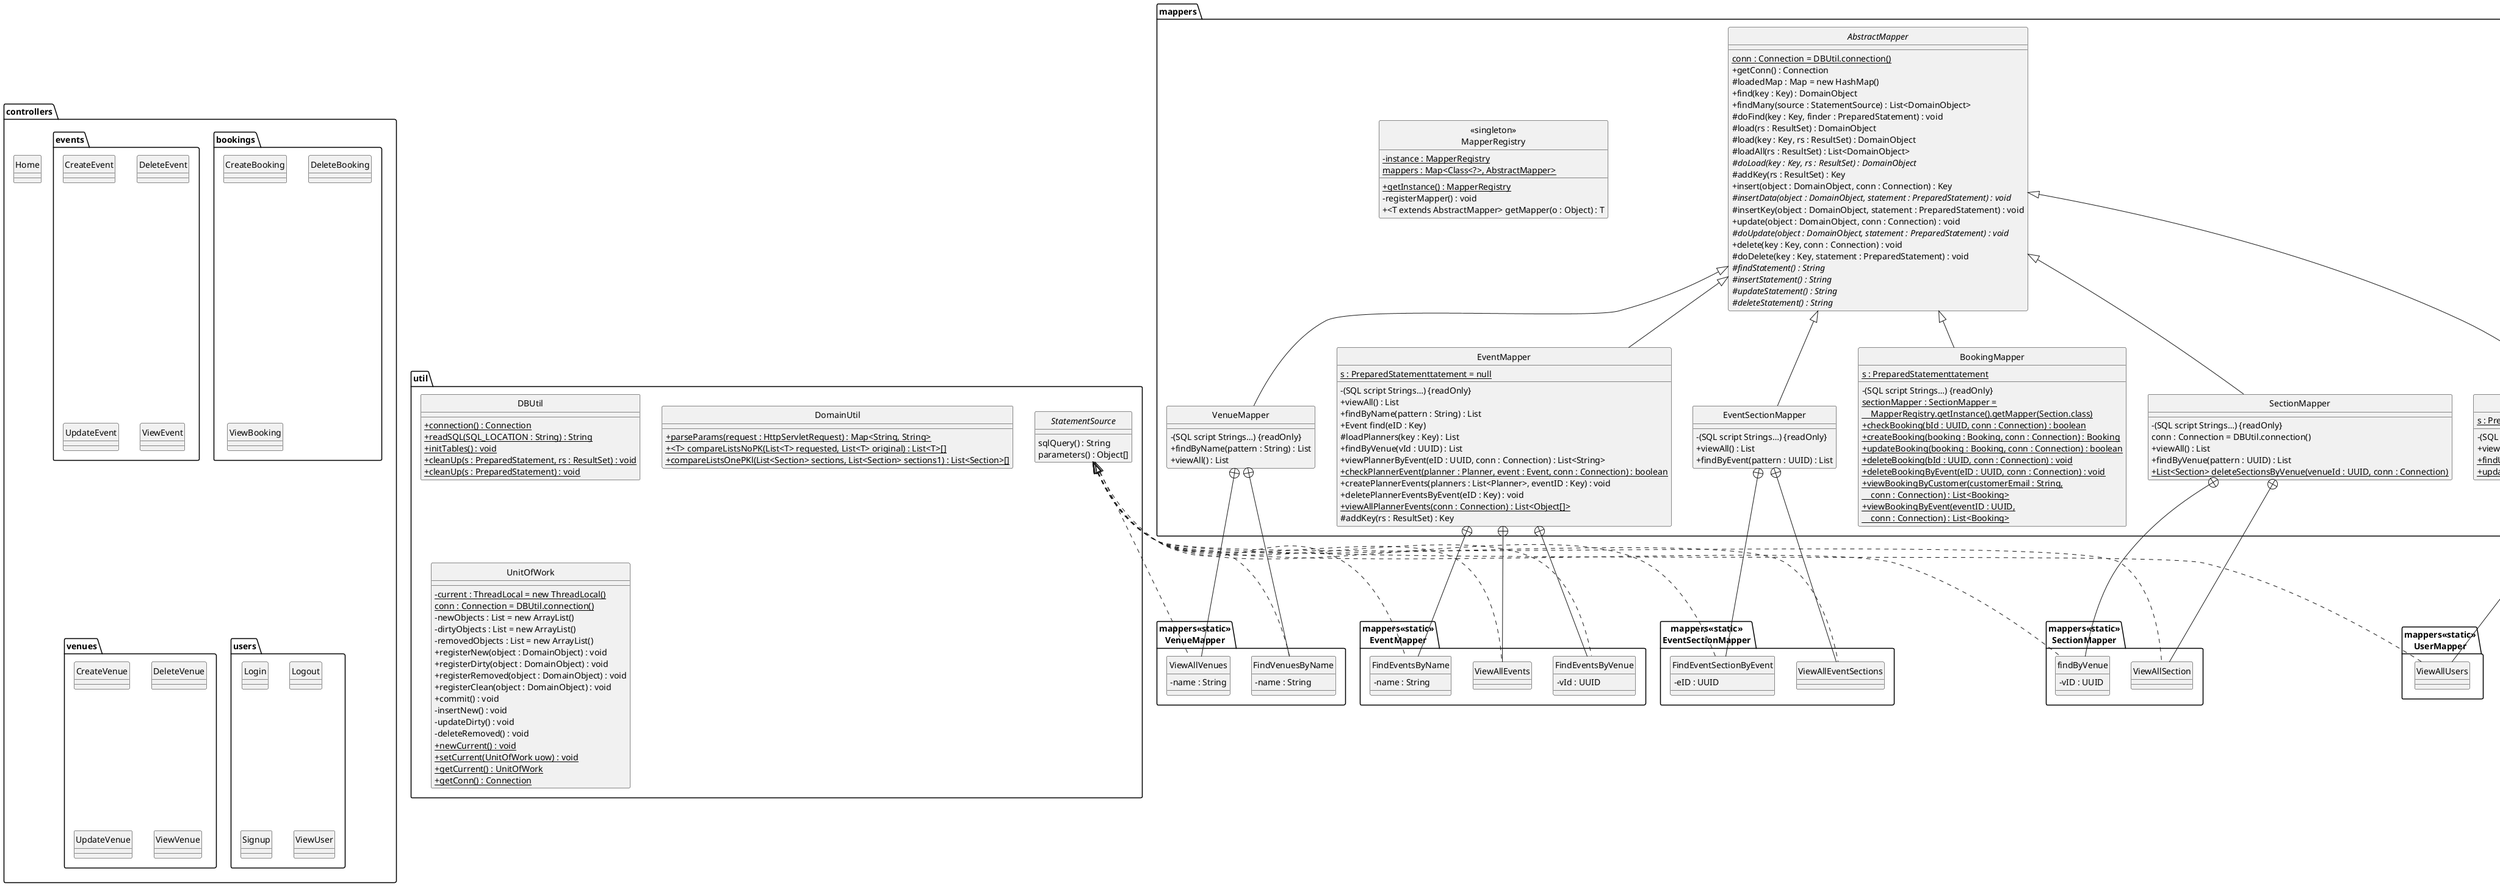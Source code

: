 @startuml
hide circle
skinparam classAttributeIconSize 0

' auth
class auth.JwtTokenUtil {
  - {static} key : Key = Keys.secretKeyFor(SignatureAlgorithm.HS256)
  - {static} EXPIRATION_TIME : long = 3600000
  + {static} generateToken(email : String, role : String) : String
  + {static} getRoleFromToken(token : String) : String
  + {static} getEmailFromToken(token : String) : String
  + {static} validateToken(token : String) : boolean
}
class auth.TokenAuthenticationFilter {
  - HEADER_NAME : String = "Authorization"
  # doFilterInternal(request : HttpServletRequest,\n    response : HttpServletResponse, filterChain : FilterChain) : void
}

' controllers
class controllers.Home {
  ' doGet(request : HttpServletRequest, response : HttpServletResponse) : void
}
class controllers.bookings.CreateBooking {
  ' doGet(request : HttpServletRequest, response : HttpServletResponse) : void
  ' doPost(request : HttpServletRequest, response : HttpServletResponse) : void
}
class controllers.bookings.DeleteBooking {
  ' doGet(request : HttpServletRequest, response : HttpServletResponse) : void
  ' doDelete(request : HttpServletRequest, response : HttpServletResponse) : void
}
class controllers.bookings.ViewBooking {
  ' doGet(request : HttpServletRequest, response : HttpServletResponse) : void
}
class controllers.events.CreateEvent {
  ' doGet(request : HttpServletRequest, response : HttpServletResponse) : void
  ' doPost(request : HttpServletRequest, response : HttpServletResponse) : void
}
class controllers.events.DeleteEvent {
  ' doGet(request : HttpServletRequest, response : HttpServletResponse) : void
  ' doDelete(request : HttpServletRequest, response : HttpServletResponse) : void
}
class controllers.events.UpdateEvent {
  ' doGet(request : HttpServletRequest, response : HttpServletResponse) : void
  ' doPut(request : HttpServletRequest, response : HttpServletResponse) : void
}
class controllers.events.ViewEvent {
  ' doGet(request : HttpServletRequest, response : HttpServletResponse) : void
}
class controllers.users.Login {
  ' doGet(request : HttpServletRequest, response : HttpServletResponse) : void
  ' doPost(request : HttpServletRequest, response : HttpServletResponse) : void
}
class controllers.users.Logout {
  ' doGet(request : HttpServletRequest, response : HttpServletResponse) : void
  ' doPost(request : HttpServletRequest, response : HttpServletResponse) : void
}
class controllers.users.Signup {
  ' doGet(request : HttpServletRequest, response : HttpServletResponse) : void
  ' doPost(request : HttpServletRequest, response : HttpServletResponse) : void
}
class controllers.users.ViewUser {
  ' doGet(request : HttpServletRequest, response : HttpServletResponse) : void
}
class controllers.venues.CreateVenue {
  ' doGet(request : HttpServletRequest, response : HttpServletResponse) : void
  ' doPost(request : HttpServletRequest, response : HttpServletResponse) : void
}
class controllers.venues.DeleteVenue {
  ' doGet(request : HttpServletRequest, response : HttpServletResponse) : void
  ' doDelete(request : HttpServletRequest, response : HttpServletResponse) : void
}
class controllers.venues.UpdateVenue {
  ' doGet(request : HttpServletRequest, response : HttpServletResponse) : void
  ' doPost(request : HttpServletRequest, response : HttpServletResponse) : void
}
class controllers.venues.ViewVenue {
  ' doGet(request : HttpServletRequest, response : HttpServletResponse) : void
}

' util
class util.DBUtil {
  + {static} connection() : Connection
  + {static} readSQL(SQL_LOCATION : String) : String
  + {static} initTables() : void
  + {static} cleanUp(s : PreparedStatement, rs : ResultSet) : void
  + {static} cleanUp(s : PreparedStatement) : void
}
class util.DomainUtil {
  + {static} parseParams(request : HttpServletRequest) : Map<String, String>
  + {static} <T> compareListsNoPK(List<T> requested, List<T> original) : List<T>[]
  + {static} compareListsOnePKl(List<Section> sections, List<Section> sections1) : List<Section>[]
}
interface util.StatementSource {
  sqlQuery() : String 
  parameters() : Object[]
}
class util.UnitOfWork {
  - {static} current : ThreadLocal = new ThreadLocal()
  {static} conn : Connection = DBUtil.connection()
  - newObjects : List = new ArrayList()
  - dirtyObjects : List = new ArrayList()
  - removedObjects : List = new ArrayList()
  + registerNew(object : DomainObject) : void
  + registerDirty(object : DomainObject) : void
  + registerRemoved(object : DomainObject) : void
  + registerClean(object : DomainObject) : void
  + commit() : void
  - insertNew() : void
  - updateDirty() : void
  - deleteRemoved() : void
  + {static} newCurrent() : void
  + {static} setCurrent(UnitOfWork uow) : void
  + {static} getCurrent() : UnitOfWork
  + {static} getConn() : Connection
}

' domain
class domain.BookingLogic {
  {static} esMapper : EventSectionMapper =\n    MapperRegistry.getInstance().getMapper(EventSection.class)
  + {static} createBookings(request : HttpServletRequest) : Booking
  + {static} viewBookingsByEvent(eventID : String) : List<Booking>
  + {static} viewBookingsByCustomer(customerEmail : String) : List<Booking>
  + {static} deleteBooking(idStr : String) : void
  + {static} bookingInstant(request : HttpServletRequest) : Booking
}
class domain.EventLogic {
    {static} mapper : EventMapper = MapperRegistry.getInstance().getMapper(Event.class)
    {static} esMapper : EventSectionMapper = MapperRegistry.getInstance().getMapper(EventSection.class)

    + createEvent(request : HttpServletRequest) : Event
    - addEventSections(requestedE : Event, eSections : List<EventSection>) : void
    - addPlanner(requestedE : Event, create : boolean) : void
    - {static} checkVenueAvail(venue : Venue, startDateTime : LocalDateTime, LocalDateTime endDateTime) : boolean
    + updateEvent(request : HttpServletRequest) : Event
    + {static} deleteEvent(idStr : String) : Event
    + {static} viewOne(idStr : String) : Event
    + {static} viewAll() : List<Event>
    + {static} view6Month() : List<Event>
    + {static} viewSearch(input : String) : List<Event>
    + {static} eventInstant(request : HttpServletRequest) : Event
    + {static} parseVenue(e : Event, venueObj : Object) : Event
    + {static} parseSection(secObj : Object, eID : UUID) : List<EventSection>
    + viewByPlanner(emailStr : String) : List<Event> 
    + {static} compareESections(requested : List<EventSection>, original : List<EventSection>) : void
}
class domain.UserLogic {
  {static} UserMapper userMapper = MapperRegistry.getInstance().getMapper(User.class)
  + {static} signUp(request : HttpServletRequest) : User
  + {static} viewAllUsers() : ArrayList[]
  + {static} userInstant(request : HttpServletRequest) : User
  + {static} viewOneUser(email : String, typeStr : String) : User
}
class domain.VenueLogic {
  {static} venueMapper : VenueMapper = MapperRegistry.getInstance().getMapper(Venue.class)
  {static} sectionMapper : SectionMapper = MapperRegistry.getInstance().getMapper(Section.class)
  + {static} deleteVenue(idStr : String) : Venue
  + {static} viewOneVenue(idStr : String) : Venue
  + {static} viewAllVenue() :  List<Venue>
  + {static} updateVenue(request : HttpServletRequest) : Venue
  + {static} createVenue(request : HttpServletRequest) : Venue
  + {static} venueInstant(request : HttpServletRequest) : Venue
  + {static} parseSection(secStr : String) : Section
  + {static} compareSections(requested : List<Section>, original : List<Section>, eId : UUID) : void
}

' mappers
class mappers.lazyLoad.ValueHolder {
  - value : Object
  - loader : ValueLoader
  + ValueHolder(loader : ValueLoader)
  + getValue() : Object
}
interface mappers.lazyLoad.ValueLoader {
  load(conn : Connection) : Object
}
class mappers.lazyLoad.SectionLoader implements mappers.lazyLoad.ValueLoader {
  - sectionId : UUID
  + SectionLoader(id : UUID)
  + load(conn : Connection) : Object
}

' objects
class objects.PKCounts.Key {
  - pks : Object[]
  + Key(pks : Object[])
  + Key(uuid : UUID)
  + getPks() : Object[]
  + getKey(i : int) : Object
  + getId() : UUID
  + equals(object : Object) : boolean
  - checkKey(keyFields : Object[]) : void
}
class objects.DomainObject {
  - primaryKey : Key
  # DomainObject()
  # DomainObject(primaryKey : Key)
  + markNew() : void
  + markClean() : void
  + markDirty() : void
  + markRemoved() : void
}
class objects.Admin extends objects.User {
}
class objects.Booking extends objects.DomainObject {
    - section : Section = null
    - numTickets : Integer = null
    - customerEmail : String = null
    - event : Event = null
}
class objects.Customer extends objects.User {
  - bookings : List<Booking> = new ArrayList<>()
}
class objects.Event extends objects.DomainObject {
    - name : String = null
    - venue : Venue = null
    - startDateTime : LocalDateTime = null
    - endDateTime : LocalDateTime = null
    - artist : String = null
    - description : String = null
    - List<Booking> bookings = new ArrayList<>()
    - eventSections : List<EventSection> = new ArrayList<>()
    - plannerEmails : List<String>= new ArrayList<>()
    - planners : List<Planner> = new ArrayList<>()
    - eventSectionString() : String
    + plannerEmailsString() : String
    + toString() : String
}
class objects.EventSection extends objects.DomainObject {
    - price : Double = null
    - availability : Integer= null
    - section : ValueHolder
    + getSection() : Object
    + setSection(section : ValueHolder) : void
}
class objects.Planner extends objects.User {

}
class objects.Section extends objects.DomainObject {
  - venueID : UUID = null
  - type : String = null
  - capacity : Integer = null
}
class objects.User extends objects.DomainObject implements UserDetails {
  - role : UserAccess = null
  - password : String = null
  - token : String = null
  + getEmail() : String
  + setEmail(email : String) : void
  + getAuthorities() : Collection<? extends GrantedAuthority>
}
enum "objects.<<enum>>\nUserAccess" implements GrantedAuthority {
  customer
  planner
  admin
  + getAuthority() : String
}
class objects.Venue extends objects.DomainObject {
  - name : String = null
  - address : String = null
  - sections : List<Section> = new ArrayList<>()
  - events : List<Event> = new ArrayList<>()
}

abstract mappers.AbstractMapper {
  {static} conn : Connection = DBUtil.connection()
  + getConn() : Connection
  # loadedMap : Map = new HashMap()
  + find(key : Key) : DomainObject
  + findMany(source : StatementSource) : List<DomainObject> 
  # doFind(key : Key, finder : PreparedStatement) : void
  # load(rs : ResultSet) : DomainObject
  # load(key : Key, rs : ResultSet) : DomainObject
  # loadAll(rs : ResultSet) : List<DomainObject> 
  {abstract} # doLoad(key : Key, rs : ResultSet) : DomainObject
  # addKey(rs : ResultSet) : Key
  + insert(object : DomainObject, conn : Connection) : Key
  {abstract} # insertData(object : DomainObject, statement : PreparedStatement) : void
  # insertKey(object : DomainObject, statement : PreparedStatement) : void
  + update(object : DomainObject, conn : Connection) : void
  {abstract} # doUpdate(object : DomainObject, statement : PreparedStatement) : void
  + delete(key : Key, conn : Connection) : void
  # doDelete(key : Key, statement : PreparedStatement) : void
  {abstract} # findStatement() : String
  {abstract} # insertStatement() : String
  {abstract} # updateStatement() : String
  {abstract} # deleteStatement() : String
}
class mappers.BookingMapper extends mappers.AbstractMapper {
  - (SQL script Strings…) {readOnly}
  {static} s : PreparedStatementtatement
  {static} sectionMapper : SectionMapper =\n    MapperRegistry.getInstance().getMapper(Section.class)
  + {static} checkBooking(bId : UUID, conn : Connection) : boolean
  + {static} createBooking(booking : Booking, conn : Connection) : Booking 
  + {static} updateBooking(booking : Booking, conn : Connection) : boolean
  + {static} deleteBooking(bId : UUID, conn : Connection) : void
  + {static} deleteBookingByEvent(eID : UUID, conn : Connection) : void
  + {static} viewBookingByCustomer(customerEmail : String,\n    conn : Connection) : List<Booking>
  + {static} viewBookingByEvent(eventID : UUID,\n    conn : Connection) : List<Booking>
}
class mappers.EventMapper extends mappers.AbstractMapper {
  - (SQL script Strings…) {readOnly}
  {static} s : PreparedStatementtatement = null
  + viewAll() : List
  + findByName(pattern : String) : List
  + Event find(eID : Key)
  # loadPlanners(key : Key) : List
  + findByVenue(vId : UUID) : List
  + viewPlannerByEvent(eID : UUID, conn : Connection) : List<String>
  + {static} checkPlannerEvent(planner : Planner, event : Event, conn : Connection) : boolean
  + createPlannerEvents(planners : List<Planner>, eventID : Key) : void
  + deletePlannerEventsByEvent(eID : Key) : void
  + {static} viewAllPlannerEvents(conn : Connection) : List<Object[]>
  # addKey(rs : ResultSet) : Key
}
class "mappers<<static>>\nEventMapper.ViewAllEvents" implements util.StatementSource {
}
mappers.EventMapper +-- "mappers<<static>>\nEventMapper.ViewAllEvents"
class "mappers<<static>>\nEventMapper.FindEventsByName" implements util.StatementSource {
  - name : String
}
mappers.EventMapper +-- "mappers<<static>>\nEventMapper.FindEventsByName"
class "mappers<<static>>\nEventMapper.FindEventsByVenue" implements util.StatementSource {
  - vId : UUID
}
mappers.EventMapper +-- "mappers<<static>>\nEventMapper.FindEventsByVenue"

class mappers.EventSectionMapper extends mappers.AbstractMapper {
  - (SQL script Strings…) {readOnly}
  + viewAll() : List
  + findByEvent(pattern : UUID) : List
}
class "mappers<<static>>\nEventSectionMapper.ViewAllEventSections" implements util.StatementSource {
}
mappers.EventSectionMapper +-- "mappers<<static>>\nEventSectionMapper.ViewAllEventSections"
class "mappers<<static>>\nEventSectionMapper.FindEventSectionByEvent" implements util.StatementSource {
  - eID : UUID
}
mappers.EventSectionMapper +-- "mappers<<static>>\nEventSectionMapper.FindEventSectionByEvent"

class "mappers.<<singleton>>\nMapperRegistry" {
  - {static} instance : MapperRegistry
  {static} mappers : Map<Class<?>, AbstractMapper>
  + {static} getInstance() : MapperRegistry
  - registerMapper() : void
  + <T extends AbstractMapper> getMapper(o : Object) : T
}

class mappers.SectionMapper extends mappers.AbstractMapper {
  - (SQL script Strings…) {readOnly}
  conn : Connection = DBUtil.connection()
  + viewAll() : List
  + findByVenue(pattern : UUID) : List
  + {static} List<Section> deleteSectionsByVenue(venueId : UUID, conn : Connection)
}
class "mappers<<static>>\nSectionMapper.ViewAllSection" implements util.StatementSource {}
mappers.SectionMapper +-- "mappers<<static>>\nSectionMapper.ViewAllSection"
class "mappers<<static>>\nSectionMapper.findByVenue" implements util.StatementSource {
  - vID : UUID
}
mappers.SectionMapper +-- "mappers<<static>>\nSectionMapper.findByVenue"

class mappers.UserMapper extends mappers.AbstractMapper {
  - (SQL script Strings…) {readOnly}
  {static} s : PreparedStatementtatement
  + viewAll() : List
  + {static} findUserByToken(token : String, conn : Connection) : User
  + {static} updateUserToken(email : String, token : String, conn : Connection) : void
}
class "mappers<<static>>\nUserMapper.ViewAllUsers" implements util.StatementSource {
}
mappers.UserMapper +-- "mappers<<static>>\nUserMapper.ViewAllUsers"

class mappers.VenueMapper extends mappers.AbstractMapper {
  - (SQL script Strings…) {readOnly}
  + findByName(pattern : String) : List
  + viewAll() : List
}
class "mappers<<static>>\nVenueMapper.FindVenuesByName" implements util.StatementSource {
  - name : String
}
mappers.VenueMapper +-- "mappers<<static>>\nVenueMapper.FindVenuesByName"
class "mappers<<static>>\nVenueMapper.ViewAllVenues" implements util.StatementSource {
  - name : String
}
mappers.VenueMapper +-- "mappers<<static>>\nVenueMapper.ViewAllVenues"



' security
class security.SecurityWebApplicationInitializer {
}
class security.WebSecurityConfig {
  - {static} PROPERTY_CORS_ORIGINS_UI : String = "cors.origins.ui" {readOnly}
  + securityFilterChain(http : HttpSecurity) : SecurityFilterChain
  + corsConfigurationSource() : CorsConfigurationSource
}

@enduml